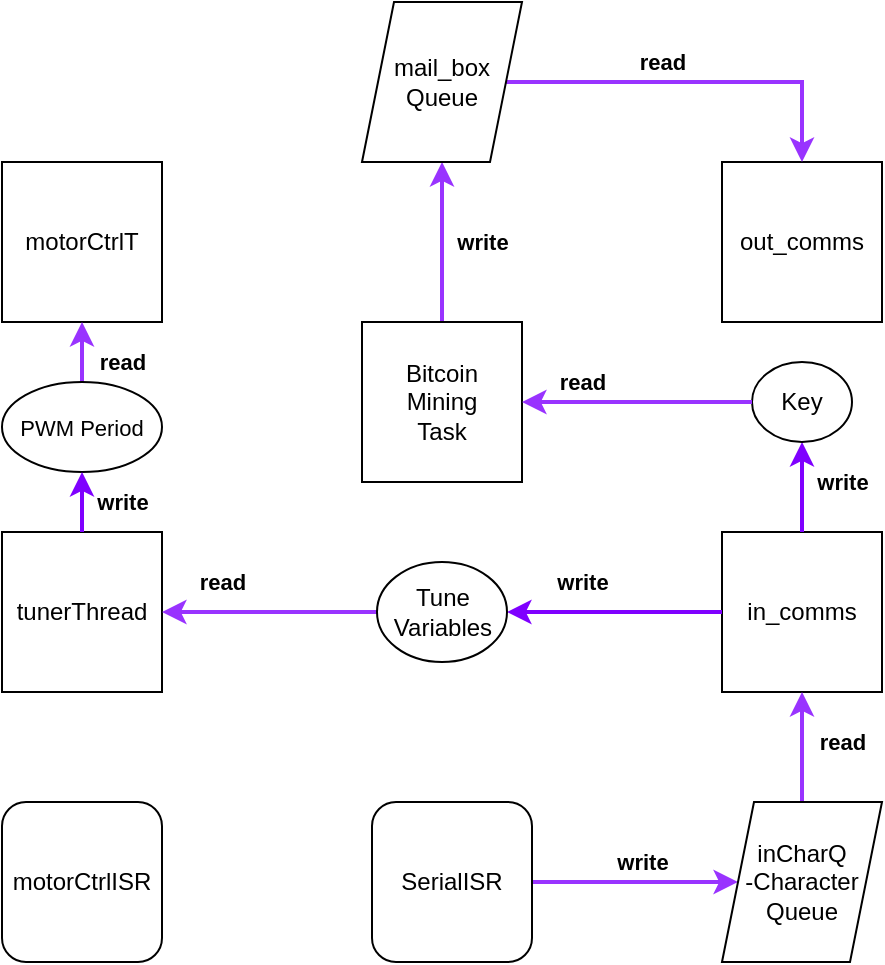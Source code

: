 <mxfile version="12.9.4"><diagram id="4lsNxcwBtoiUNONt09Q2" name="Page-1"><mxGraphModel dx="1185" dy="662" grid="1" gridSize="10" guides="1" tooltips="1" connect="1" arrows="1" fold="1" page="1" pageScale="1" pageWidth="827" pageHeight="1169" math="0" shadow="0"><root><mxCell id="0"/><mxCell id="1" parent="0"/><mxCell id="dpsW9KecBWFOLqYiiwgE-1" value="motorCtrlT" style="whiteSpace=wrap;html=1;aspect=fixed;" vertex="1" parent="1"><mxGeometry x="530" y="460" width="80" height="80" as="geometry"/></mxCell><mxCell id="dpsW9KecBWFOLqYiiwgE-2" value="out_comms" style="whiteSpace=wrap;html=1;aspect=fixed;" vertex="1" parent="1"><mxGeometry x="890" y="460" width="80" height="80" as="geometry"/></mxCell><mxCell id="dpsW9KecBWFOLqYiiwgE-3" value="tunerThread" style="whiteSpace=wrap;html=1;aspect=fixed;" vertex="1" parent="1"><mxGeometry x="530" y="645" width="80" height="80" as="geometry"/></mxCell><mxCell id="dpsW9KecBWFOLqYiiwgE-6" value="in_comms" style="whiteSpace=wrap;html=1;aspect=fixed;" vertex="1" parent="1"><mxGeometry x="890" y="645" width="80" height="80" as="geometry"/></mxCell><mxCell id="dpsW9KecBWFOLqYiiwgE-40" value="write" style="edgeStyle=orthogonalEdgeStyle;rounded=0;orthogonalLoop=1;jettySize=auto;html=1;strokeColor=#9933FF;strokeWidth=2;fontStyle=1" edge="1" parent="1" source="dpsW9KecBWFOLqYiiwgE-9" target="dpsW9KecBWFOLqYiiwgE-30"><mxGeometry y="-20" relative="1" as="geometry"><mxPoint as="offset"/></mxGeometry></mxCell><mxCell id="dpsW9KecBWFOLqYiiwgE-9" value="Bitcoin&lt;br&gt;Mining&lt;br&gt;Task" style="whiteSpace=wrap;html=1;aspect=fixed;" vertex="1" parent="1"><mxGeometry x="710" y="540" width="80" height="80" as="geometry"/></mxCell><mxCell id="dpsW9KecBWFOLqYiiwgE-10" value="motorCtrlISR" style="rounded=1;whiteSpace=wrap;html=1;" vertex="1" parent="1"><mxGeometry x="530" y="780" width="80" height="80" as="geometry"/></mxCell><mxCell id="dpsW9KecBWFOLqYiiwgE-46" value="write" style="edgeStyle=orthogonalEdgeStyle;rounded=0;orthogonalLoop=1;jettySize=auto;html=1;strokeColor=#9933FF;strokeWidth=2;entryX=0;entryY=0.5;entryDx=0;entryDy=0;fontStyle=1" edge="1" parent="1" source="dpsW9KecBWFOLqYiiwgE-13" target="dpsW9KecBWFOLqYiiwgE-16"><mxGeometry x="0.068" y="10" relative="1" as="geometry"><mxPoint x="875" y="820" as="targetPoint"/><mxPoint as="offset"/></mxGeometry></mxCell><mxCell id="dpsW9KecBWFOLqYiiwgE-13" value="SerialISR" style="rounded=1;whiteSpace=wrap;html=1;" vertex="1" parent="1"><mxGeometry x="715" y="780" width="80" height="80" as="geometry"/></mxCell><mxCell id="dpsW9KecBWFOLqYiiwgE-47" value="read" style="edgeStyle=orthogonalEdgeStyle;rounded=0;orthogonalLoop=1;jettySize=auto;html=1;strokeColor=#9933FF;strokeWidth=2;fontStyle=1" edge="1" parent="1" source="dpsW9KecBWFOLqYiiwgE-16" target="dpsW9KecBWFOLqYiiwgE-6"><mxGeometry x="0.091" y="-20" relative="1" as="geometry"><mxPoint as="offset"/></mxGeometry></mxCell><mxCell id="dpsW9KecBWFOLqYiiwgE-16" value="inCharQ&lt;br&gt;-Character&lt;br&gt;Queue" style="shape=parallelogram;perimeter=parallelogramPerimeter;whiteSpace=wrap;html=1;" vertex="1" parent="1"><mxGeometry x="890" y="780" width="80" height="80" as="geometry"/></mxCell><mxCell id="dpsW9KecBWFOLqYiiwgE-21" value="write" style="edgeStyle=orthogonalEdgeStyle;rounded=0;orthogonalLoop=1;jettySize=auto;html=1;exitX=1;exitY=0.5;exitDx=0;exitDy=0;entryX=0;entryY=0.5;entryDx=0;entryDy=0;strokeColor=#7F00FF;strokeWidth=2;startArrow=classic;startFill=1;endArrow=none;endFill=0;fontStyle=1" edge="1" parent="1" source="dpsW9KecBWFOLqYiiwgE-22" target="dpsW9KecBWFOLqYiiwgE-6"><mxGeometry x="-0.302" y="15" relative="1" as="geometry"><mxPoint as="offset"/></mxGeometry></mxCell><mxCell id="dpsW9KecBWFOLqYiiwgE-39" value="read" style="edgeStyle=orthogonalEdgeStyle;rounded=0;orthogonalLoop=1;jettySize=auto;html=1;strokeColor=#9933FF;strokeWidth=2;entryX=1;entryY=0.5;entryDx=0;entryDy=0;fontStyle=1" edge="1" parent="1" source="dpsW9KecBWFOLqYiiwgE-22" target="dpsW9KecBWFOLqYiiwgE-3"><mxGeometry x="0.442" y="-15" relative="1" as="geometry"><mxPoint x="635" y="700" as="targetPoint"/><mxPoint as="offset"/></mxGeometry></mxCell><mxCell id="dpsW9KecBWFOLqYiiwgE-22" value="Tune Variables" style="ellipse;whiteSpace=wrap;html=1;" vertex="1" parent="1"><mxGeometry x="717.5" y="660" width="65" height="50" as="geometry"/></mxCell><mxCell id="dpsW9KecBWFOLqYiiwgE-23" value="write" style="edgeStyle=orthogonalEdgeStyle;rounded=0;orthogonalLoop=1;jettySize=auto;html=1;exitX=0.5;exitY=1;exitDx=0;exitDy=0;entryX=0.5;entryY=0;entryDx=0;entryDy=0;strokeColor=#7F00FF;strokeWidth=2;startArrow=classic;startFill=1;endArrow=none;endFill=0;fontStyle=1" edge="1" parent="1" source="dpsW9KecBWFOLqYiiwgE-25" target="dpsW9KecBWFOLqYiiwgE-6"><mxGeometry x="-0.111" y="20" relative="1" as="geometry"><mxPoint as="offset"/></mxGeometry></mxCell><mxCell id="dpsW9KecBWFOLqYiiwgE-25" value="Key" style="ellipse;whiteSpace=wrap;html=1;" vertex="1" parent="1"><mxGeometry x="905" y="560" width="50" height="40" as="geometry"/></mxCell><mxCell id="dpsW9KecBWFOLqYiiwgE-42" value="read" style="edgeStyle=orthogonalEdgeStyle;rounded=0;orthogonalLoop=1;jettySize=auto;html=1;strokeColor=#9933FF;strokeWidth=2;entryX=0.5;entryY=0;entryDx=0;entryDy=0;fontStyle=1" edge="1" parent="1" source="dpsW9KecBWFOLqYiiwgE-30" target="dpsW9KecBWFOLqYiiwgE-2"><mxGeometry x="-0.17" y="10" relative="1" as="geometry"><mxPoint x="1010" y="420" as="targetPoint"/><mxPoint as="offset"/></mxGeometry></mxCell><mxCell id="dpsW9KecBWFOLqYiiwgE-30" value="mail_box&lt;br&gt;Queue" style="shape=parallelogram;perimeter=parallelogramPerimeter;whiteSpace=wrap;html=1;" vertex="1" parent="1"><mxGeometry x="710" y="380" width="80" height="80" as="geometry"/></mxCell><mxCell id="dpsW9KecBWFOLqYiiwgE-35" value="read" style="edgeStyle=orthogonalEdgeStyle;rounded=0;orthogonalLoop=1;jettySize=auto;html=1;strokeColor=#9933FF;strokeWidth=2;fontStyle=1" edge="1" parent="1" source="dpsW9KecBWFOLqYiiwgE-32" target="dpsW9KecBWFOLqYiiwgE-1"><mxGeometry x="0.2" y="-20" relative="1" as="geometry"><mxPoint as="offset"/></mxGeometry></mxCell><mxCell id="dpsW9KecBWFOLqYiiwgE-32" value="&lt;font style=&quot;font-size: 11px&quot;&gt;PWM Period&lt;/font&gt;" style="ellipse;whiteSpace=wrap;html=1;" vertex="1" parent="1"><mxGeometry x="530" y="570" width="80" height="45" as="geometry"/></mxCell><mxCell id="dpsW9KecBWFOLqYiiwgE-33" value="write" style="edgeStyle=orthogonalEdgeStyle;rounded=0;orthogonalLoop=1;jettySize=auto;html=1;entryX=0.5;entryY=1;entryDx=0;entryDy=0;strokeColor=#7F00FF;strokeWidth=2;endArrow=classic;endFill=1;startArrow=none;startFill=0;exitX=0.5;exitY=0;exitDx=0;exitDy=0;fontStyle=1" edge="1" parent="1" source="dpsW9KecBWFOLqYiiwgE-3" target="dpsW9KecBWFOLqYiiwgE-32"><mxGeometry y="-20" relative="1" as="geometry"><mxPoint x="570" y="640" as="sourcePoint"/><mxPoint x="600" y="620" as="targetPoint"/><Array as="points"/><mxPoint as="offset"/></mxGeometry></mxCell><mxCell id="dpsW9KecBWFOLqYiiwgE-34" value="read" style="endArrow=classic;html=1;entryX=1;entryY=0.5;entryDx=0;entryDy=0;exitX=0;exitY=0.5;exitDx=0;exitDy=0;strokeColor=#9933FF;rounded=0;strokeWidth=2;fontStyle=1" edge="1" parent="1" source="dpsW9KecBWFOLqYiiwgE-25" target="dpsW9KecBWFOLqYiiwgE-9"><mxGeometry x="0.478" y="-10" width="50" height="50" relative="1" as="geometry"><mxPoint x="840" y="600" as="sourcePoint"/><mxPoint x="890" y="550" as="targetPoint"/><mxPoint as="offset"/></mxGeometry></mxCell></root></mxGraphModel></diagram></mxfile>